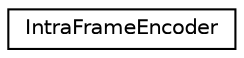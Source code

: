 digraph "Graphical Class Hierarchy"
{
  edge [fontname="Helvetica",fontsize="10",labelfontname="Helvetica",labelfontsize="10"];
  node [fontname="Helvetica",fontsize="10",shape=record];
  rankdir="LR";
  Node0 [label="IntraFrameEncoder",height=0.2,width=0.4,color="black", fillcolor="white", style="filled",URL="$classIntraFrameEncoder.html"];
}
